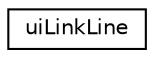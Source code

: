 digraph G
{
  edge [fontname="Helvetica",fontsize="10",labelfontname="Helvetica",labelfontsize="10"];
  node [fontname="Helvetica",fontsize="10",shape=record];
  rankdir=LR;
  Node1 [label="uiLinkLine",height=0.2,width=0.4,color="black", fillcolor="white", style="filled",URL="$d5/d5f/structuiLinkLine.html"];
}
